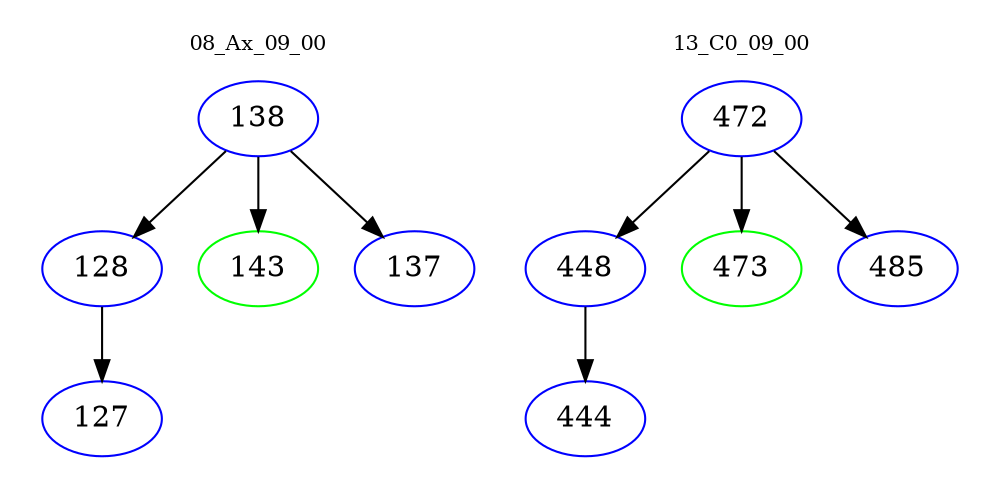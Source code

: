 digraph{
subgraph cluster_0 {
color = white
label = "08_Ax_09_00";
fontsize=10;
T0_138 [label="138", color="blue"]
T0_138 -> T0_128 [color="black"]
T0_128 [label="128", color="blue"]
T0_128 -> T0_127 [color="black"]
T0_127 [label="127", color="blue"]
T0_138 -> T0_143 [color="black"]
T0_143 [label="143", color="green"]
T0_138 -> T0_137 [color="black"]
T0_137 [label="137", color="blue"]
}
subgraph cluster_1 {
color = white
label = "13_C0_09_00";
fontsize=10;
T1_472 [label="472", color="blue"]
T1_472 -> T1_448 [color="black"]
T1_448 [label="448", color="blue"]
T1_448 -> T1_444 [color="black"]
T1_444 [label="444", color="blue"]
T1_472 -> T1_473 [color="black"]
T1_473 [label="473", color="green"]
T1_472 -> T1_485 [color="black"]
T1_485 [label="485", color="blue"]
}
}
